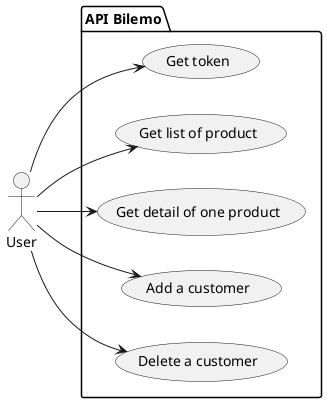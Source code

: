 @startuml ""
left to right direction
actor User as g

package "API Bilemo" {
  usecase "Get token" as UC1
  usecase "Get list of product" as UC2
  usecase "Get detail of one product" as UC3
  usecase "Add a customer" as UC4
  usecase "Delete a customer" as UC5
}

g --> UC1
g --> UC2
g --> UC3
g --> UC4
g --> UC5
@enduml
